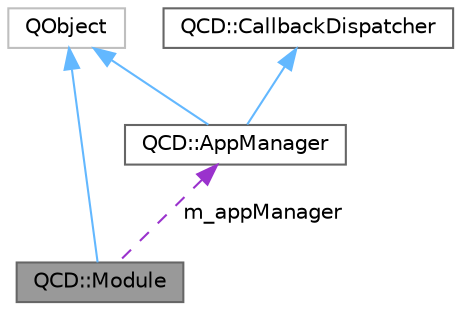 digraph "QCD::Module"
{
 // LATEX_PDF_SIZE
  bgcolor="transparent";
  edge [fontname=Helvetica,fontsize=10,labelfontname=Helvetica,labelfontsize=10];
  node [fontname=Helvetica,fontsize=10,shape=box,height=0.2,width=0.4];
  Node1 [label="QCD::Module",height=0.2,width=0.4,color="gray40", fillcolor="grey60", style="filled", fontcolor="black",tooltip=" "];
  Node2 -> Node1 [dir="back",color="steelblue1",style="solid"];
  Node2 [label="QObject",height=0.2,width=0.4,color="grey75", fillcolor="white", style="filled",tooltip=" "];
  Node3 -> Node1 [dir="back",color="darkorchid3",style="dashed",label=" m_appManager" ];
  Node3 [label="QCD::AppManager",height=0.2,width=0.4,color="gray40", fillcolor="white", style="filled",URL="$classQCD_1_1AppManager.html",tooltip="Handles coordination and data tunneling across application."];
  Node2 -> Node3 [dir="back",color="steelblue1",style="solid"];
  Node4 -> Node3 [dir="back",color="steelblue1",style="solid"];
  Node4 [label="QCD::CallbackDispatcher",height=0.2,width=0.4,color="gray40", fillcolor="white", style="filled",URL="$classQCD_1_1CallbackDispatcher.html",tooltip="CallbackDispatcher provides a module to register and trigger callbacks based on string identifiers."];
}
